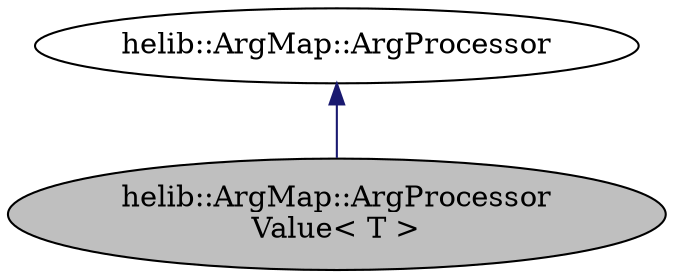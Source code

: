 digraph "helib::ArgMap::ArgProcessorValue&lt; T &gt;"
{
  N2 [label="helib::ArgMap::ArgProcessor\lValue\< T \>",color="black", fillcolor="grey75", style="filled", fontcolor="black"];
  N3 -> N2 [dir="back",color="midnightblue",style="solid"];
  N3 [label="helib::ArgMap::ArgProcessor",color="black", fillcolor="white", style="filled"];
}
digraph "helib::ArgMap::ArgProcessorValue&lt; T &gt;"
{
  N0 [label="helib::ArgMap::ArgProcessor\lValue\< T \>",color="black", fillcolor="grey75", style="filled", fontcolor="black"];
  N1 -> N0 [dir="back",color="midnightblue",style="solid"];
  N1 [label="helib::ArgMap::ArgProcessor",color="black", fillcolor="white", style="filled"];
}
